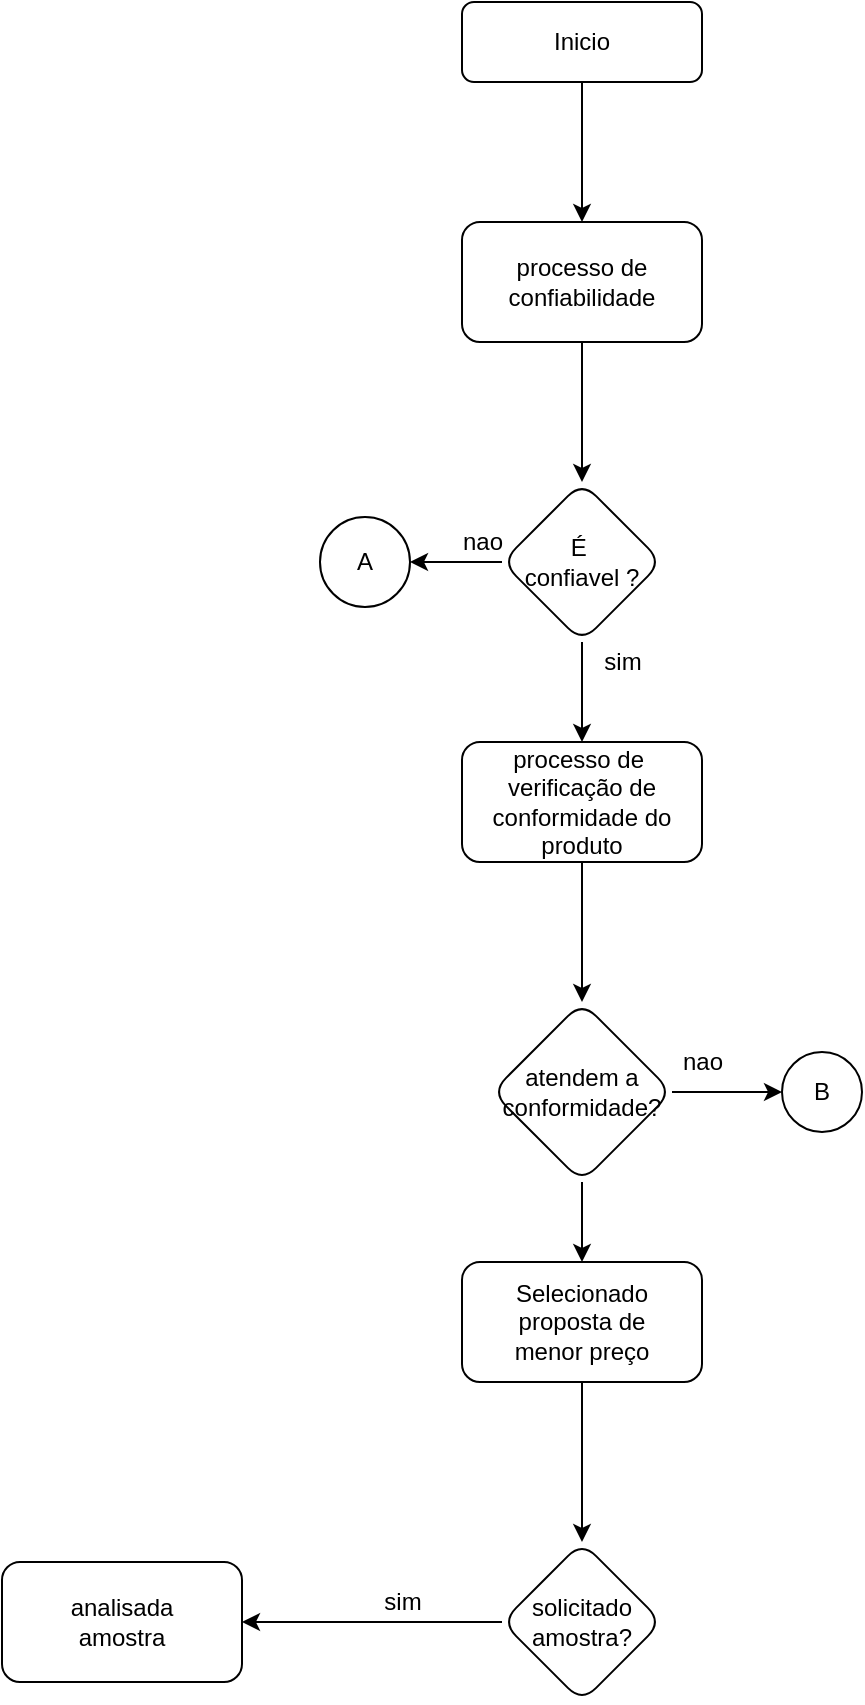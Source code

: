 <mxfile version="20.2.8" type="github"><diagram id="M95guszEdbOHkUuv8SoV" name="Página-1"><mxGraphModel dx="1120" dy="620" grid="1" gridSize="10" guides="1" tooltips="1" connect="1" arrows="1" fold="1" page="1" pageScale="1" pageWidth="827" pageHeight="1169" math="0" shadow="0"><root><mxCell id="0"/><mxCell id="1" parent="0"/><mxCell id="IxdAIxjUlQyXY5VX-HgD-4" value="" style="edgeStyle=orthogonalEdgeStyle;rounded=0;orthogonalLoop=1;jettySize=auto;html=1;" edge="1" parent="1" source="IxdAIxjUlQyXY5VX-HgD-2" target="IxdAIxjUlQyXY5VX-HgD-3"><mxGeometry relative="1" as="geometry"/></mxCell><mxCell id="IxdAIxjUlQyXY5VX-HgD-2" value="Inicio" style="rounded=1;whiteSpace=wrap;html=1;" vertex="1" parent="1"><mxGeometry x="440" y="140" width="120" height="40" as="geometry"/></mxCell><mxCell id="IxdAIxjUlQyXY5VX-HgD-6" value="" style="edgeStyle=orthogonalEdgeStyle;rounded=0;orthogonalLoop=1;jettySize=auto;html=1;" edge="1" parent="1" source="IxdAIxjUlQyXY5VX-HgD-3" target="IxdAIxjUlQyXY5VX-HgD-5"><mxGeometry relative="1" as="geometry"/></mxCell><mxCell id="IxdAIxjUlQyXY5VX-HgD-3" value="processo de&lt;br&gt;confiabilidade" style="rounded=1;whiteSpace=wrap;html=1;" vertex="1" parent="1"><mxGeometry x="440" y="250" width="120" height="60" as="geometry"/></mxCell><mxCell id="IxdAIxjUlQyXY5VX-HgD-8" value="" style="edgeStyle=orthogonalEdgeStyle;rounded=0;orthogonalLoop=1;jettySize=auto;html=1;" edge="1" parent="1" source="IxdAIxjUlQyXY5VX-HgD-5" target="IxdAIxjUlQyXY5VX-HgD-7"><mxGeometry relative="1" as="geometry"/></mxCell><mxCell id="IxdAIxjUlQyXY5VX-HgD-16" value="" style="edgeStyle=orthogonalEdgeStyle;rounded=0;orthogonalLoop=1;jettySize=auto;html=1;" edge="1" parent="1" source="IxdAIxjUlQyXY5VX-HgD-5" target="IxdAIxjUlQyXY5VX-HgD-15"><mxGeometry relative="1" as="geometry"/></mxCell><mxCell id="IxdAIxjUlQyXY5VX-HgD-5" value="É&amp;nbsp;&lt;br&gt;confiavel ?" style="rhombus;whiteSpace=wrap;html=1;rounded=1;" vertex="1" parent="1"><mxGeometry x="460" y="380" width="80" height="80" as="geometry"/></mxCell><mxCell id="IxdAIxjUlQyXY5VX-HgD-10" value="" style="edgeStyle=orthogonalEdgeStyle;rounded=0;orthogonalLoop=1;jettySize=auto;html=1;" edge="1" parent="1" source="IxdAIxjUlQyXY5VX-HgD-7" target="IxdAIxjUlQyXY5VX-HgD-9"><mxGeometry relative="1" as="geometry"/></mxCell><mxCell id="IxdAIxjUlQyXY5VX-HgD-7" value="processo de&amp;nbsp;&lt;br&gt;verificação de&lt;br&gt;conformidade do&lt;br&gt;produto" style="whiteSpace=wrap;html=1;rounded=1;" vertex="1" parent="1"><mxGeometry x="440" y="510" width="120" height="60" as="geometry"/></mxCell><mxCell id="IxdAIxjUlQyXY5VX-HgD-14" value="" style="edgeStyle=orthogonalEdgeStyle;rounded=0;orthogonalLoop=1;jettySize=auto;html=1;" edge="1" parent="1" source="IxdAIxjUlQyXY5VX-HgD-9" target="IxdAIxjUlQyXY5VX-HgD-11"><mxGeometry relative="1" as="geometry"/></mxCell><mxCell id="IxdAIxjUlQyXY5VX-HgD-21" value="" style="edgeStyle=orthogonalEdgeStyle;rounded=0;orthogonalLoop=1;jettySize=auto;html=1;" edge="1" parent="1" source="IxdAIxjUlQyXY5VX-HgD-9" target="IxdAIxjUlQyXY5VX-HgD-20"><mxGeometry relative="1" as="geometry"/></mxCell><mxCell id="IxdAIxjUlQyXY5VX-HgD-9" value="atendem a&lt;br&gt;conformidade?" style="rhombus;whiteSpace=wrap;html=1;rounded=1;" vertex="1" parent="1"><mxGeometry x="455" y="640" width="90" height="90" as="geometry"/></mxCell><mxCell id="IxdAIxjUlQyXY5VX-HgD-11" value="B" style="ellipse;whiteSpace=wrap;html=1;aspect=fixed;" vertex="1" parent="1"><mxGeometry x="600" y="665" width="40" height="40" as="geometry"/></mxCell><mxCell id="IxdAIxjUlQyXY5VX-HgD-15" value="A" style="ellipse;whiteSpace=wrap;html=1;aspect=fixed;" vertex="1" parent="1"><mxGeometry x="369" y="397.5" width="45" height="45" as="geometry"/></mxCell><mxCell id="IxdAIxjUlQyXY5VX-HgD-17" value="sim" style="text;html=1;align=center;verticalAlign=middle;resizable=0;points=[];autosize=1;strokeColor=none;fillColor=none;" vertex="1" parent="1"><mxGeometry x="500" y="455" width="40" height="30" as="geometry"/></mxCell><mxCell id="IxdAIxjUlQyXY5VX-HgD-18" value="nao" style="text;html=1;align=center;verticalAlign=middle;resizable=0;points=[];autosize=1;strokeColor=none;fillColor=none;" vertex="1" parent="1"><mxGeometry x="430" y="395" width="40" height="30" as="geometry"/></mxCell><mxCell id="IxdAIxjUlQyXY5VX-HgD-19" value="nao" style="text;html=1;align=center;verticalAlign=middle;resizable=0;points=[];autosize=1;strokeColor=none;fillColor=none;" vertex="1" parent="1"><mxGeometry x="540" y="655" width="40" height="30" as="geometry"/></mxCell><mxCell id="IxdAIxjUlQyXY5VX-HgD-27" value="" style="edgeStyle=orthogonalEdgeStyle;rounded=0;orthogonalLoop=1;jettySize=auto;html=1;" edge="1" parent="1" source="IxdAIxjUlQyXY5VX-HgD-20" target="IxdAIxjUlQyXY5VX-HgD-26"><mxGeometry relative="1" as="geometry"/></mxCell><mxCell id="IxdAIxjUlQyXY5VX-HgD-20" value="Selecionado&lt;br&gt;proposta de&lt;br&gt;menor preço" style="whiteSpace=wrap;html=1;rounded=1;" vertex="1" parent="1"><mxGeometry x="440" y="770" width="120" height="60" as="geometry"/></mxCell><mxCell id="IxdAIxjUlQyXY5VX-HgD-29" value="" style="edgeStyle=orthogonalEdgeStyle;rounded=0;orthogonalLoop=1;jettySize=auto;html=1;" edge="1" parent="1" source="IxdAIxjUlQyXY5VX-HgD-26" target="IxdAIxjUlQyXY5VX-HgD-28"><mxGeometry relative="1" as="geometry"/></mxCell><mxCell id="IxdAIxjUlQyXY5VX-HgD-26" value="solicitado&lt;br&gt;amostra?" style="rhombus;whiteSpace=wrap;html=1;rounded=1;" vertex="1" parent="1"><mxGeometry x="460" y="910" width="80" height="80" as="geometry"/></mxCell><mxCell id="IxdAIxjUlQyXY5VX-HgD-28" value="analisada&lt;br&gt;amostra" style="whiteSpace=wrap;html=1;rounded=1;" vertex="1" parent="1"><mxGeometry x="210" y="920" width="120" height="60" as="geometry"/></mxCell><mxCell id="IxdAIxjUlQyXY5VX-HgD-30" value="sim" style="text;html=1;align=center;verticalAlign=middle;resizable=0;points=[];autosize=1;strokeColor=none;fillColor=none;" vertex="1" parent="1"><mxGeometry x="390" y="925" width="40" height="30" as="geometry"/></mxCell></root></mxGraphModel></diagram></mxfile>